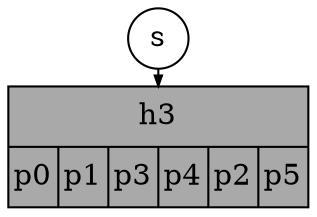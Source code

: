 digraph H009 {
    node [shape=circle,fixedsize=1,width=0.4,height=0.4,fillcolor="darkgray"];
	edge [arrowsize=0.5];
	nodesep=0.1;
	ranksep=0.1;
    s -> h3;
    h3 [style="filled",shape="record",label="{h3|{p0|p1|p3|p4|p2|p5}}",width=2,height=0.8];
}

